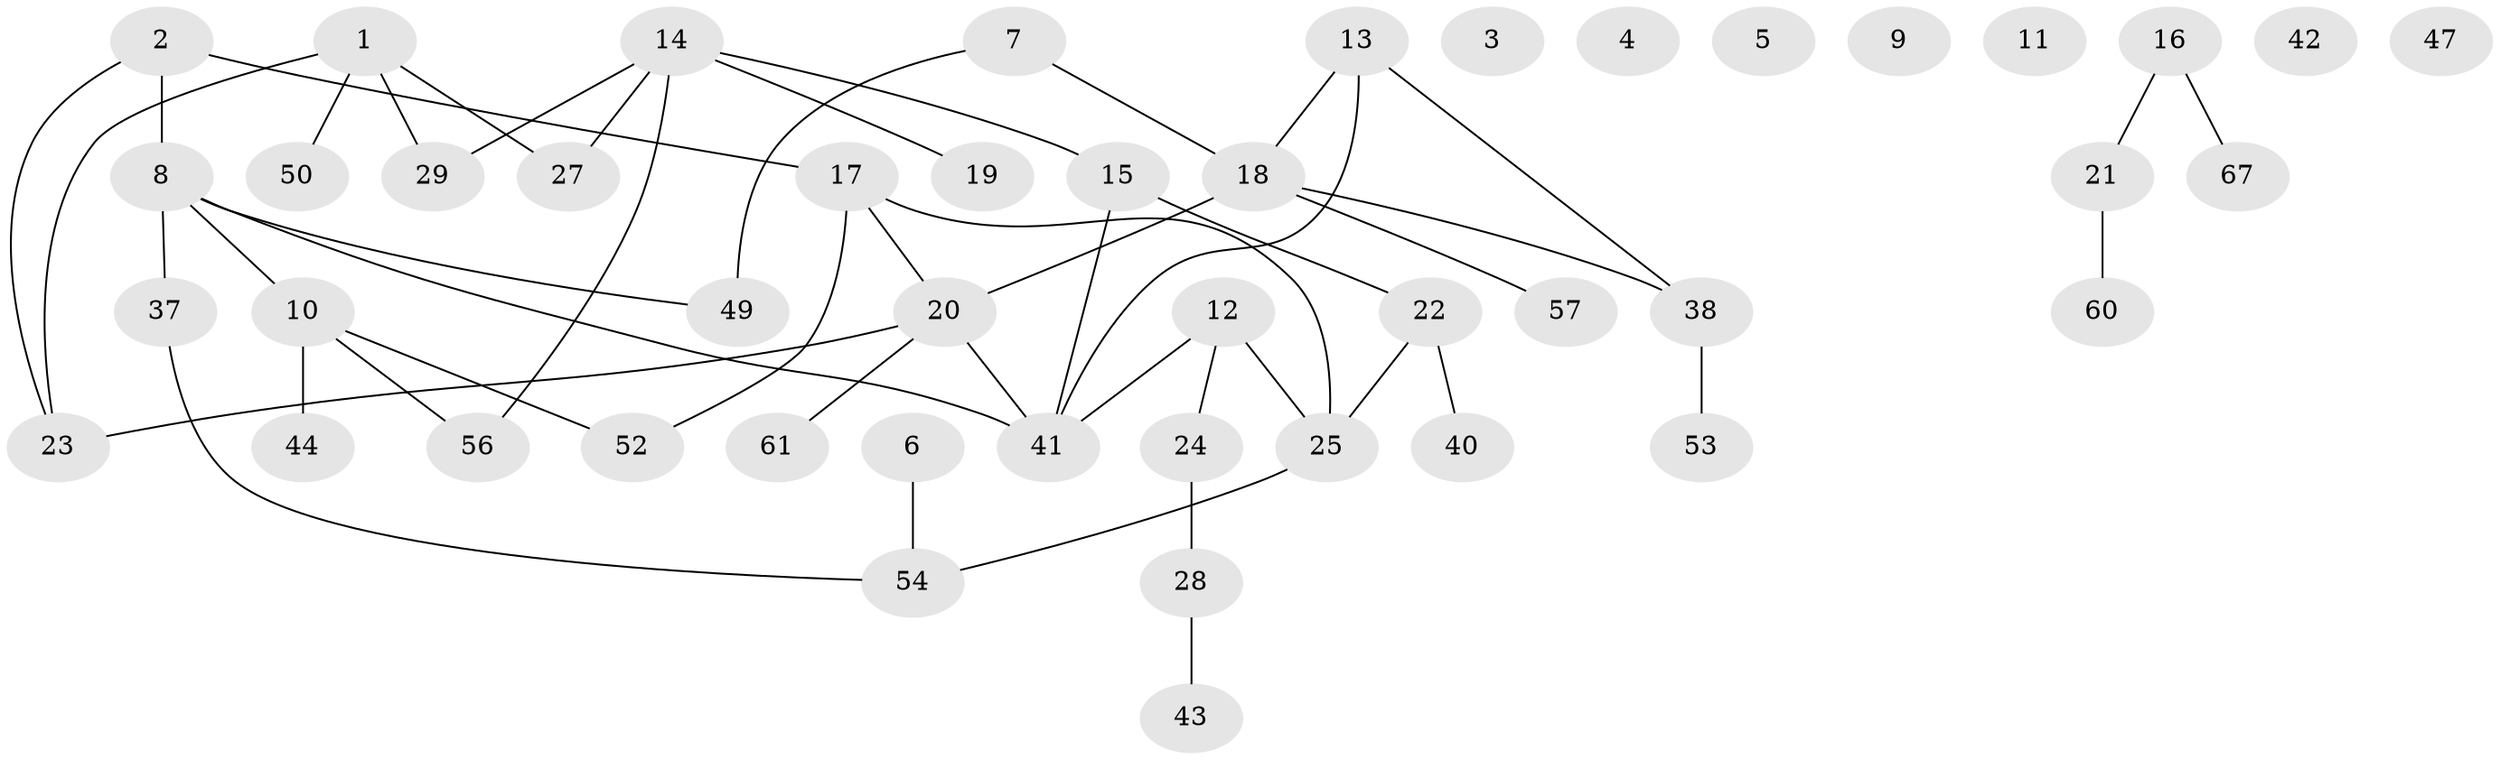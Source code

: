 // Generated by graph-tools (version 1.1) at 2025/23/03/03/25 07:23:26]
// undirected, 46 vertices, 49 edges
graph export_dot {
graph [start="1"]
  node [color=gray90,style=filled];
  1 [super="+48"];
  2 [super="+51"];
  3;
  4;
  5;
  6;
  7 [super="+31"];
  8 [super="+59"];
  9;
  10 [super="+33"];
  11 [super="+63"];
  12;
  13 [super="+35"];
  14 [super="+46"];
  15;
  16;
  17 [super="+32"];
  18 [super="+36"];
  19;
  20 [super="+26"];
  21 [super="+39"];
  22 [super="+34"];
  23 [super="+62"];
  24 [super="+45"];
  25 [super="+58"];
  27 [super="+30"];
  28;
  29;
  37 [super="+68"];
  38 [super="+55"];
  40;
  41 [super="+66"];
  42;
  43;
  44;
  47;
  49 [super="+65"];
  50;
  52;
  53;
  54 [super="+64"];
  56;
  57;
  60;
  61;
  67;
  1 -- 27;
  1 -- 29;
  1 -- 50;
  1 -- 23;
  2 -- 8;
  2 -- 17;
  2 -- 23;
  6 -- 54;
  7 -- 49;
  7 -- 18;
  8 -- 10 [weight=2];
  8 -- 41;
  8 -- 37;
  8 -- 49;
  10 -- 56;
  10 -- 44;
  10 -- 52;
  12 -- 25;
  12 -- 41;
  12 -- 24;
  13 -- 41;
  13 -- 38;
  13 -- 18;
  14 -- 27;
  14 -- 29;
  14 -- 56;
  14 -- 19;
  14 -- 15;
  15 -- 22;
  15 -- 41 [weight=2];
  16 -- 67;
  16 -- 21;
  17 -- 25 [weight=2];
  17 -- 52;
  17 -- 20;
  18 -- 20;
  18 -- 38;
  18 -- 57;
  20 -- 23;
  20 -- 41;
  20 -- 61;
  21 -- 60;
  22 -- 40;
  22 -- 25;
  24 -- 28;
  25 -- 54;
  28 -- 43;
  37 -- 54;
  38 -- 53;
}
